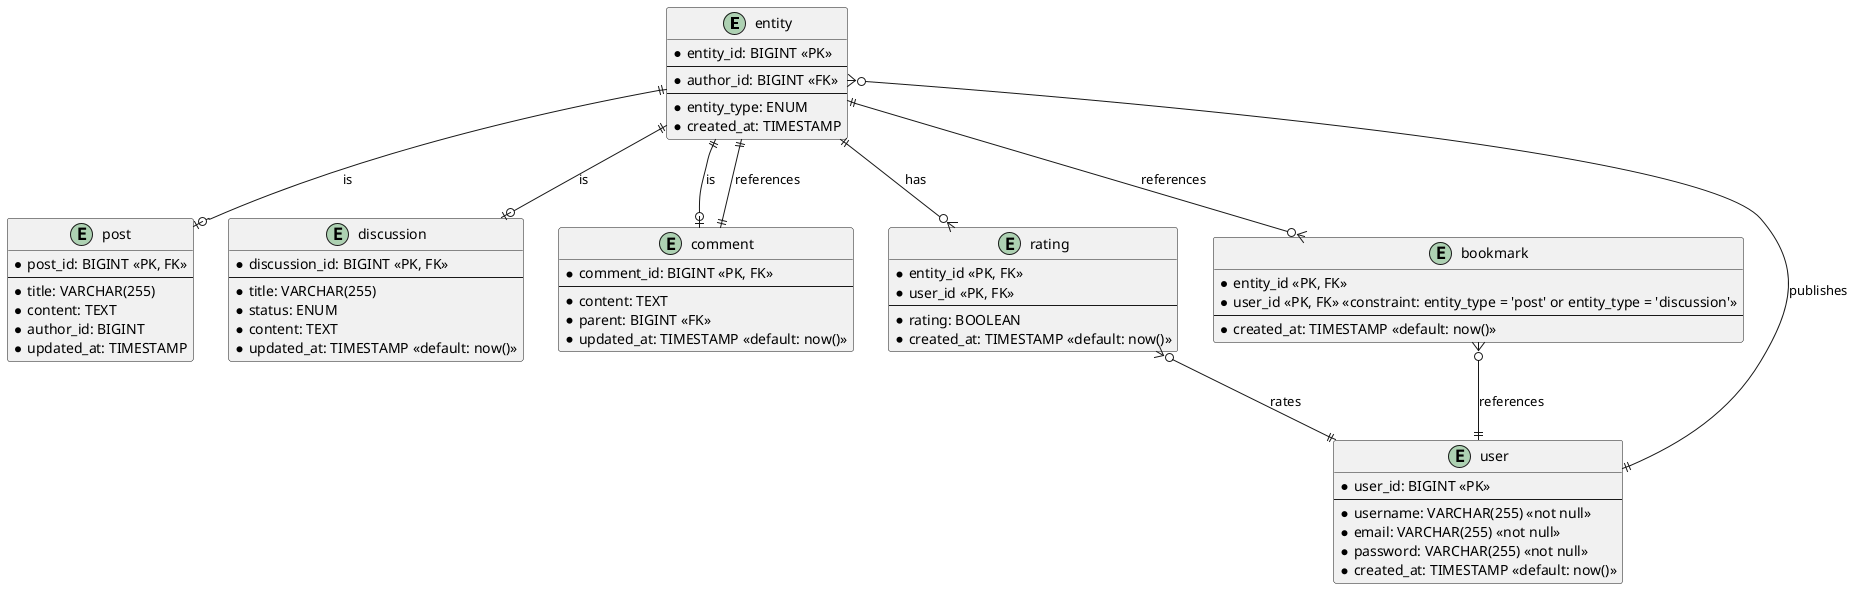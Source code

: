 @startuml

@startuml
entity entity {
  * entity_id: BIGINT <<PK>>
  --
  * author_id: BIGINT <<FK>>
  --
  * entity_type: ENUM
  * created_at: TIMESTAMP
}

entity post {
  * post_id: BIGINT <<PK, FK>>
  --
  * title: VARCHAR(255)
  * content: TEXT
  * author_id: BIGINT
  * updated_at: TIMESTAMP
}

entity discussion {
  * discussion_id: BIGINT <<PK, FK>>
  --
  * title: VARCHAR(255)
  * status: ENUM
  * content: TEXT
  * updated_at: TIMESTAMP <<default: now()>>
}

entity comment {
  * comment_id: BIGINT <<PK, FK>>
  --
  * content: TEXT
  * parent: BIGINT <<FK>>
  * updated_at: TIMESTAMP <<default: now()>>
}

entity rating {
  * entity_id <<PK, FK>>
  * user_id <<PK, FK>>
  --
  * rating: BOOLEAN
  * created_at: TIMESTAMP <<default: now()>>
}

entity bookmark {
  * entity_id <<PK, FK>>
  * user_id <<PK, FK>> <<constraint: entity_type = 'post' or entity_type = 'discussion'>>
  --
  * created_at: TIMESTAMP <<default: now()>>
}

entity user {
  * user_id: BIGINT <<PK>>
  --
  * username: VARCHAR(255) <<not null>>
  * email: VARCHAR(255) <<not null>>
  * password: VARCHAR(255) <<not null>>
  * created_at: TIMESTAMP <<default: now()>>
}

entity ||--o| post : is
entity ||--o| discussion : is
entity ||--o| comment : is
entity ||--o{ bookmark : references
entity ||--o{ rating : has
entity }o--|| user : publishes
entity ||--|| comment : references

rating }o--|| user : rates
bookmark }o--|| user : references

@enduml